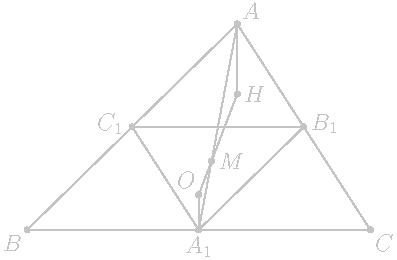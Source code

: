 import geometry;
size(7cm);

pen penColor = rgb("c5c5c5");


triangle t = triangleabc(5, 6, 7);

point A = t.C;
point B = t.A;
point C = t.B;

circle w = circle(t);

point O = w.C;
point H = orthocentercenter(t);
point M = centroid(t);

point A1 = midpoint(segment(C, B));
point C1 = midpoint(segment(A, B));
point B1 = midpoint(segment(C, A));

//draw 

draw(t, penColor);

dot("$A$", A, N*0.7+E*0.7, fontsize(12) + penColor);
dot("$B$", B, SW, fontsize(12) + penColor);
dot("$C$", C, SE, fontsize(12) + penColor);

dot("$O$", O, N*0.9+W*0.7, fontsize(12) + penColor);
dot("$H$", H, fontsize(12) + penColor);
dot("$M$", M, fontsize(12) + penColor);

dot("$A_1$", A1, S, fontsize(12) + penColor);
dot("$B_1$", B1, N*0.2+E, fontsize(12) + penColor);
dot("$C_1$", C1, N*0.2+W*1.2, fontsize(12) + penColor);

draw(segment(A1, B1), penColor);
draw(segment(A1, C1), penColor);
draw(segment(C1, B1), penColor);

draw(segment(A1, A), penColor);
draw(segment(H, O), penColor);


draw(segment(H, A), penColor);
draw(segment(A1, O), penColor);
